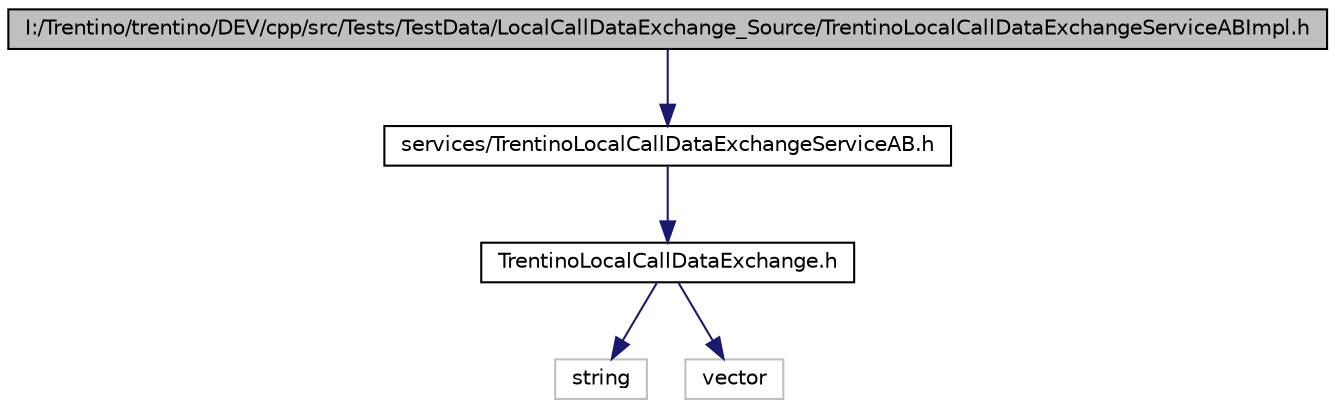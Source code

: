 digraph G
{
  edge [fontname="Helvetica",fontsize="10",labelfontname="Helvetica",labelfontsize="10"];
  node [fontname="Helvetica",fontsize="10",shape=record];
  Node1 [label="I:/Trentino/trentino/DEV/cpp/src/Tests/TestData/LocalCallDataExchange_Source/TrentinoLocalCallDataExchangeServiceABImpl.h",height=0.2,width=0.4,color="black", fillcolor="grey75", style="filled" fontcolor="black"];
  Node1 -> Node2 [color="midnightblue",fontsize="10",style="solid",fontname="Helvetica"];
  Node2 [label="services/TrentinoLocalCallDataExchangeServiceAB.h",height=0.2,width=0.4,color="black", fillcolor="white", style="filled",URL="$_test_data_2_local_call_data_exchange___source_2services_2_trentino_local_call_data_exchange_service_a_b_8h.html"];
  Node2 -> Node3 [color="midnightblue",fontsize="10",style="solid",fontname="Helvetica"];
  Node3 [label="TrentinoLocalCallDataExchange.h",height=0.2,width=0.4,color="black", fillcolor="white", style="filled",URL="$_test_data_2_local_call_data_exchange___source_2services_2_trentino_local_call_data_exchange_8h.html"];
  Node3 -> Node4 [color="midnightblue",fontsize="10",style="solid",fontname="Helvetica"];
  Node4 [label="string",height=0.2,width=0.4,color="grey75", fillcolor="white", style="filled"];
  Node3 -> Node5 [color="midnightblue",fontsize="10",style="solid",fontname="Helvetica"];
  Node5 [label="vector",height=0.2,width=0.4,color="grey75", fillcolor="white", style="filled"];
}
